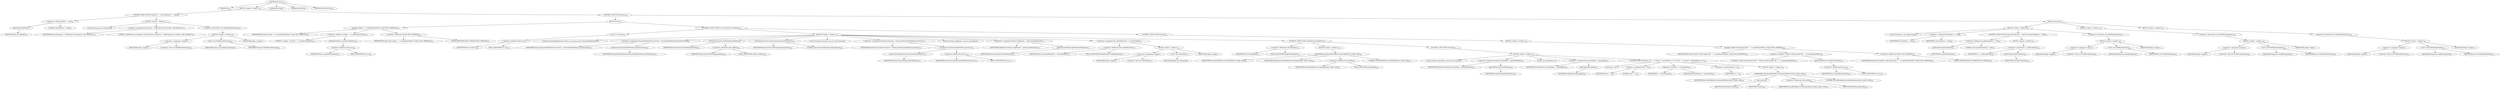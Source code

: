 digraph "execute" {  
"205" [label = <(METHOD,execute)<SUB>254</SUB>> ]
"6" [label = <(PARAM,this)<SUB>254</SUB>> ]
"206" [label = <(BLOCK,&lt;empty&gt;,&lt;empty&gt;)<SUB>255</SUB>> ]
"207" [label = <(CONTROL_STRUCTURE,if (getFile() == null),if (getFile() == null))<SUB>257</SUB>> ]
"208" [label = <(&lt;operator&gt;.equals,getFile() == null)<SUB>257</SUB>> ]
"209" [label = <(getFile,this.getFile())<SUB>257</SUB>> ]
"5" [label = <(IDENTIFIER,this,this.getFile())<SUB>257</SUB>> ]
"210" [label = <(LITERAL,null,getFile() == null)<SUB>257</SUB>> ]
"211" [label = <(BLOCK,&lt;empty&gt;,&lt;empty&gt;)<SUB>257</SUB>> ]
"212" [label = <(LOCAL,String msg: java.lang.String)> ]
"213" [label = <(&lt;operator&gt;.assignment,String msg = &quot;XmlProperty task requires a file attribute&quot;)<SUB>258</SUB>> ]
"214" [label = <(IDENTIFIER,msg,String msg = &quot;XmlProperty task requires a file attribute&quot;)<SUB>258</SUB>> ]
"215" [label = <(LITERAL,&quot;XmlProperty task requires a file attribute&quot;,String msg = &quot;XmlProperty task requires a file attribute&quot;)<SUB>258</SUB>> ]
"216" [label = <(&lt;operator&gt;.throw,throw new BuildException(msg);)<SUB>259</SUB>> ]
"217" [label = <(BLOCK,&lt;empty&gt;,&lt;empty&gt;)<SUB>259</SUB>> ]
"218" [label = <(&lt;operator&gt;.assignment,&lt;empty&gt;)> ]
"219" [label = <(IDENTIFIER,$obj1,&lt;empty&gt;)> ]
"220" [label = <(&lt;operator&gt;.alloc,new BuildException(msg))<SUB>259</SUB>> ]
"221" [label = <(&lt;init&gt;,new BuildException(msg))<SUB>259</SUB>> ]
"222" [label = <(IDENTIFIER,$obj1,new BuildException(msg))> ]
"223" [label = <(IDENTIFIER,msg,new BuildException(msg))<SUB>259</SUB>> ]
"224" [label = <(IDENTIFIER,$obj1,&lt;empty&gt;)> ]
"225" [label = <(CONTROL_STRUCTURE,try,try)<SUB>262</SUB>> ]
"226" [label = <(BLOCK,try,try)<SUB>262</SUB>> ]
"227" [label = <(log,log(&quot;Loading &quot; + src.getAbsolutePath(), Project.MSG_VERBOSE))<SUB>263</SUB>> ]
"7" [label = <(IDENTIFIER,this,log(&quot;Loading &quot; + src.getAbsolutePath(), Project.MSG_VERBOSE))<SUB>263</SUB>> ]
"228" [label = <(&lt;operator&gt;.addition,&quot;Loading &quot; + src.getAbsolutePath())<SUB>263</SUB>> ]
"229" [label = <(LITERAL,&quot;Loading &quot;,&quot;Loading &quot; + src.getAbsolutePath())<SUB>263</SUB>> ]
"230" [label = <(getAbsolutePath,src.getAbsolutePath())<SUB>263</SUB>> ]
"231" [label = <(&lt;operator&gt;.fieldAccess,this.src)<SUB>263</SUB>> ]
"232" [label = <(IDENTIFIER,this,src.getAbsolutePath())<SUB>263</SUB>> ]
"233" [label = <(FIELD_IDENTIFIER,src,src)<SUB>263</SUB>> ]
"234" [label = <(&lt;operator&gt;.fieldAccess,Project.MSG_VERBOSE)<SUB>263</SUB>> ]
"235" [label = <(IDENTIFIER,Project,log(&quot;Loading &quot; + src.getAbsolutePath(), Project.MSG_VERBOSE))<SUB>263</SUB>> ]
"236" [label = <(FIELD_IDENTIFIER,MSG_VERBOSE,MSG_VERBOSE)<SUB>263</SUB>> ]
"237" [label = <(CONTROL_STRUCTURE,if (src.exists()),if (src.exists()))<SUB>265</SUB>> ]
"238" [label = <(exists,src.exists())<SUB>265</SUB>> ]
"239" [label = <(&lt;operator&gt;.fieldAccess,this.src)<SUB>265</SUB>> ]
"240" [label = <(IDENTIFIER,this,src.exists())<SUB>265</SUB>> ]
"241" [label = <(FIELD_IDENTIFIER,src,src)<SUB>265</SUB>> ]
"242" [label = <(BLOCK,&lt;empty&gt;,&lt;empty&gt;)<SUB>265</SUB>> ]
"243" [label = <(LOCAL,DocumentBuilderFactory factory: javax.xml.parsers.DocumentBuilderFactory)> ]
"244" [label = <(&lt;operator&gt;.assignment,DocumentBuilderFactory factory = DocumentBuilderFactory.newInstance())<SUB>267</SUB>> ]
"245" [label = <(IDENTIFIER,factory,DocumentBuilderFactory factory = DocumentBuilderFactory.newInstance())<SUB>267</SUB>> ]
"246" [label = <(newInstance,DocumentBuilderFactory.newInstance())<SUB>267</SUB>> ]
"247" [label = <(IDENTIFIER,DocumentBuilderFactory,DocumentBuilderFactory.newInstance())<SUB>267</SUB>> ]
"248" [label = <(setValidating,factory.setValidating(validate))<SUB>268</SUB>> ]
"249" [label = <(IDENTIFIER,factory,factory.setValidating(validate))<SUB>268</SUB>> ]
"250" [label = <(&lt;operator&gt;.fieldAccess,this.validate)<SUB>268</SUB>> ]
"251" [label = <(IDENTIFIER,this,factory.setValidating(validate))<SUB>268</SUB>> ]
"252" [label = <(FIELD_IDENTIFIER,validate,validate)<SUB>268</SUB>> ]
"253" [label = <(setNamespaceAware,factory.setNamespaceAware(false))<SUB>269</SUB>> ]
"254" [label = <(IDENTIFIER,factory,factory.setNamespaceAware(false))<SUB>269</SUB>> ]
"255" [label = <(LITERAL,false,factory.setNamespaceAware(false))<SUB>269</SUB>> ]
"256" [label = <(LOCAL,Document document: org.w3c.dom.Document)> ]
"257" [label = <(&lt;operator&gt;.assignment,Document document = factory.newDocumentBuilder().parse(src))<SUB>270</SUB>> ]
"258" [label = <(IDENTIFIER,document,Document document = factory.newDocumentBuilder().parse(src))<SUB>270</SUB>> ]
"259" [label = <(parse,factory.newDocumentBuilder().parse(src))<SUB>270</SUB>> ]
"260" [label = <(newDocumentBuilder,factory.newDocumentBuilder())<SUB>270</SUB>> ]
"261" [label = <(IDENTIFIER,factory,factory.newDocumentBuilder())<SUB>270</SUB>> ]
"262" [label = <(&lt;operator&gt;.fieldAccess,this.src)<SUB>270</SUB>> ]
"263" [label = <(IDENTIFIER,this,factory.newDocumentBuilder().parse(src))<SUB>270</SUB>> ]
"264" [label = <(FIELD_IDENTIFIER,src,src)<SUB>270</SUB>> ]
"265" [label = <(LOCAL,Element topElement: org.w3c.dom.Element)> ]
"266" [label = <(&lt;operator&gt;.assignment,Element topElement = getDocumentElement())<SUB>271</SUB>> ]
"267" [label = <(IDENTIFIER,topElement,Element topElement = getDocumentElement())<SUB>271</SUB>> ]
"268" [label = <(getDocumentElement,getDocumentElement())<SUB>271</SUB>> ]
"269" [label = <(IDENTIFIER,document,getDocumentElement())<SUB>271</SUB>> ]
"270" [label = <(&lt;operator&gt;.assignment,this.addedAttributes = new Hashtable())<SUB>277</SUB>> ]
"271" [label = <(&lt;operator&gt;.fieldAccess,this.addedAttributes)<SUB>277</SUB>> ]
"272" [label = <(IDENTIFIER,this,this.addedAttributes = new Hashtable())<SUB>277</SUB>> ]
"273" [label = <(FIELD_IDENTIFIER,addedAttributes,addedAttributes)<SUB>277</SUB>> ]
"274" [label = <(BLOCK,&lt;empty&gt;,&lt;empty&gt;)<SUB>277</SUB>> ]
"275" [label = <(&lt;operator&gt;.assignment,&lt;empty&gt;)> ]
"276" [label = <(IDENTIFIER,$obj2,&lt;empty&gt;)> ]
"277" [label = <(&lt;operator&gt;.alloc,new Hashtable())<SUB>277</SUB>> ]
"278" [label = <(&lt;init&gt;,new Hashtable())<SUB>277</SUB>> ]
"279" [label = <(IDENTIFIER,$obj2,new Hashtable())> ]
"280" [label = <(IDENTIFIER,$obj2,&lt;empty&gt;)> ]
"281" [label = <(CONTROL_STRUCTURE,if (keepRoot),if (keepRoot))<SUB>279</SUB>> ]
"282" [label = <(&lt;operator&gt;.fieldAccess,this.keepRoot)<SUB>279</SUB>> ]
"283" [label = <(IDENTIFIER,this,if (keepRoot))<SUB>279</SUB>> ]
"284" [label = <(FIELD_IDENTIFIER,keepRoot,keepRoot)<SUB>279</SUB>> ]
"285" [label = <(BLOCK,&lt;empty&gt;,&lt;empty&gt;)<SUB>279</SUB>> ]
"286" [label = <(addNodeRecursively,addNodeRecursively(topElement, prefix, null))<SUB>280</SUB>> ]
"8" [label = <(IDENTIFIER,this,addNodeRecursively(topElement, prefix, null))<SUB>280</SUB>> ]
"287" [label = <(IDENTIFIER,topElement,addNodeRecursively(topElement, prefix, null))<SUB>280</SUB>> ]
"288" [label = <(&lt;operator&gt;.fieldAccess,this.prefix)<SUB>280</SUB>> ]
"289" [label = <(IDENTIFIER,this,addNodeRecursively(topElement, prefix, null))<SUB>280</SUB>> ]
"290" [label = <(FIELD_IDENTIFIER,prefix,prefix)<SUB>280</SUB>> ]
"291" [label = <(LITERAL,null,addNodeRecursively(topElement, prefix, null))<SUB>280</SUB>> ]
"292" [label = <(CONTROL_STRUCTURE,else,else)<SUB>281</SUB>> ]
"293" [label = <(BLOCK,&lt;empty&gt;,&lt;empty&gt;)<SUB>281</SUB>> ]
"294" [label = <(LOCAL,NodeList topChildren: org.w3c.dom.NodeList)> ]
"295" [label = <(&lt;operator&gt;.assignment,NodeList topChildren = getChildNodes())<SUB>282</SUB>> ]
"296" [label = <(IDENTIFIER,topChildren,NodeList topChildren = getChildNodes())<SUB>282</SUB>> ]
"297" [label = <(getChildNodes,getChildNodes())<SUB>282</SUB>> ]
"298" [label = <(IDENTIFIER,topElement,getChildNodes())<SUB>282</SUB>> ]
"299" [label = <(LOCAL,int numChildren: int)> ]
"300" [label = <(&lt;operator&gt;.assignment,int numChildren = getLength())<SUB>283</SUB>> ]
"301" [label = <(IDENTIFIER,numChildren,int numChildren = getLength())<SUB>283</SUB>> ]
"302" [label = <(getLength,getLength())<SUB>283</SUB>> ]
"303" [label = <(IDENTIFIER,topChildren,getLength())<SUB>283</SUB>> ]
"304" [label = <(CONTROL_STRUCTURE,for (int i = 0; Some(i &lt; numChildren); i++),for (int i = 0; Some(i &lt; numChildren); i++))<SUB>284</SUB>> ]
"305" [label = <(LOCAL,int i: int)> ]
"306" [label = <(&lt;operator&gt;.assignment,int i = 0)<SUB>284</SUB>> ]
"307" [label = <(IDENTIFIER,i,int i = 0)<SUB>284</SUB>> ]
"308" [label = <(LITERAL,0,int i = 0)<SUB>284</SUB>> ]
"309" [label = <(&lt;operator&gt;.lessThan,i &lt; numChildren)<SUB>284</SUB>> ]
"310" [label = <(IDENTIFIER,i,i &lt; numChildren)<SUB>284</SUB>> ]
"311" [label = <(IDENTIFIER,numChildren,i &lt; numChildren)<SUB>284</SUB>> ]
"312" [label = <(&lt;operator&gt;.postIncrement,i++)<SUB>284</SUB>> ]
"313" [label = <(IDENTIFIER,i,i++)<SUB>284</SUB>> ]
"314" [label = <(BLOCK,&lt;empty&gt;,&lt;empty&gt;)<SUB>284</SUB>> ]
"315" [label = <(addNodeRecursively,addNodeRecursively(topChildren.item(i), prefix, null))<SUB>285</SUB>> ]
"9" [label = <(IDENTIFIER,this,addNodeRecursively(topChildren.item(i), prefix, null))<SUB>285</SUB>> ]
"316" [label = <(item,item(i))<SUB>285</SUB>> ]
"317" [label = <(IDENTIFIER,topChildren,item(i))<SUB>285</SUB>> ]
"318" [label = <(IDENTIFIER,i,item(i))<SUB>285</SUB>> ]
"319" [label = <(&lt;operator&gt;.fieldAccess,this.prefix)<SUB>285</SUB>> ]
"320" [label = <(IDENTIFIER,this,addNodeRecursively(topChildren.item(i), prefix, null))<SUB>285</SUB>> ]
"321" [label = <(FIELD_IDENTIFIER,prefix,prefix)<SUB>285</SUB>> ]
"322" [label = <(LITERAL,null,addNodeRecursively(topChildren.item(i), prefix, null))<SUB>285</SUB>> ]
"323" [label = <(CONTROL_STRUCTURE,else,else)<SUB>289</SUB>> ]
"324" [label = <(BLOCK,&lt;empty&gt;,&lt;empty&gt;)<SUB>289</SUB>> ]
"325" [label = <(log,log(&quot;Unable to find property file: &quot; + src.getAbsolutePath(), Project.MSG_VERBOSE))<SUB>290</SUB>> ]
"10" [label = <(IDENTIFIER,this,log(&quot;Unable to find property file: &quot; + src.getAbsolutePath(), Project.MSG_VERBOSE))<SUB>290</SUB>> ]
"326" [label = <(&lt;operator&gt;.addition,&quot;Unable to find property file: &quot; + src.getAbsolutePath())<SUB>290</SUB>> ]
"327" [label = <(LITERAL,&quot;Unable to find property file: &quot;,&quot;Unable to find property file: &quot; + src.getAbsolutePath())<SUB>290</SUB>> ]
"328" [label = <(getAbsolutePath,src.getAbsolutePath())<SUB>290</SUB>> ]
"329" [label = <(&lt;operator&gt;.fieldAccess,this.src)<SUB>290</SUB>> ]
"330" [label = <(IDENTIFIER,this,src.getAbsolutePath())<SUB>290</SUB>> ]
"331" [label = <(FIELD_IDENTIFIER,src,src)<SUB>290</SUB>> ]
"332" [label = <(&lt;operator&gt;.fieldAccess,Project.MSG_VERBOSE)<SUB>291</SUB>> ]
"333" [label = <(IDENTIFIER,Project,log(&quot;Unable to find property file: &quot; + src.getAbsolutePath(), Project.MSG_VERBOSE))<SUB>291</SUB>> ]
"334" [label = <(FIELD_IDENTIFIER,MSG_VERBOSE,MSG_VERBOSE)<SUB>291</SUB>> ]
"335" [label = <(BLOCK,catch,catch)> ]
"336" [label = <(BLOCK,&lt;empty&gt;,&lt;empty&gt;)<SUB>294</SUB>> ]
"337" [label = <(LOCAL,Exception x: java.lang.Exception)> ]
"338" [label = <(&lt;operator&gt;.assignment,Exception x = sxe)<SUB>296</SUB>> ]
"339" [label = <(IDENTIFIER,x,Exception x = sxe)<SUB>296</SUB>> ]
"340" [label = <(IDENTIFIER,sxe,Exception x = sxe)<SUB>296</SUB>> ]
"341" [label = <(CONTROL_STRUCTURE,if (sxe.getException() != null),if (sxe.getException() != null))<SUB>297</SUB>> ]
"342" [label = <(&lt;operator&gt;.notEquals,sxe.getException() != null)<SUB>297</SUB>> ]
"343" [label = <(getException,getException())<SUB>297</SUB>> ]
"344" [label = <(IDENTIFIER,sxe,getException())<SUB>297</SUB>> ]
"345" [label = <(LITERAL,null,sxe.getException() != null)<SUB>297</SUB>> ]
"346" [label = <(BLOCK,&lt;empty&gt;,&lt;empty&gt;)<SUB>297</SUB>> ]
"347" [label = <(&lt;operator&gt;.assignment,x = getException())<SUB>298</SUB>> ]
"348" [label = <(IDENTIFIER,x,x = getException())<SUB>298</SUB>> ]
"349" [label = <(getException,getException())<SUB>298</SUB>> ]
"350" [label = <(IDENTIFIER,sxe,getException())<SUB>298</SUB>> ]
"351" [label = <(&lt;operator&gt;.throw,throw new BuildException(x);)<SUB>300</SUB>> ]
"352" [label = <(BLOCK,&lt;empty&gt;,&lt;empty&gt;)<SUB>300</SUB>> ]
"353" [label = <(&lt;operator&gt;.assignment,&lt;empty&gt;)> ]
"354" [label = <(IDENTIFIER,$obj3,&lt;empty&gt;)> ]
"355" [label = <(&lt;operator&gt;.alloc,new BuildException(x))<SUB>300</SUB>> ]
"356" [label = <(&lt;init&gt;,new BuildException(x))<SUB>300</SUB>> ]
"357" [label = <(IDENTIFIER,$obj3,new BuildException(x))> ]
"358" [label = <(IDENTIFIER,x,new BuildException(x))<SUB>300</SUB>> ]
"359" [label = <(IDENTIFIER,$obj3,&lt;empty&gt;)> ]
"360" [label = <(BLOCK,&lt;empty&gt;,&lt;empty&gt;)<SUB>302</SUB>> ]
"361" [label = <(&lt;operator&gt;.throw,throw new BuildException(pce);)<SUB>304</SUB>> ]
"362" [label = <(BLOCK,&lt;empty&gt;,&lt;empty&gt;)<SUB>304</SUB>> ]
"363" [label = <(&lt;operator&gt;.assignment,&lt;empty&gt;)> ]
"364" [label = <(IDENTIFIER,$obj4,&lt;empty&gt;)> ]
"365" [label = <(&lt;operator&gt;.alloc,new BuildException(pce))<SUB>304</SUB>> ]
"366" [label = <(&lt;init&gt;,new BuildException(pce))<SUB>304</SUB>> ]
"367" [label = <(IDENTIFIER,$obj4,new BuildException(pce))> ]
"368" [label = <(IDENTIFIER,pce,new BuildException(pce))<SUB>304</SUB>> ]
"369" [label = <(IDENTIFIER,$obj4,&lt;empty&gt;)> ]
"370" [label = <(BLOCK,&lt;empty&gt;,&lt;empty&gt;)<SUB>305</SUB>> ]
"371" [label = <(&lt;operator&gt;.throw,throw new BuildException(ioe);)<SUB>307</SUB>> ]
"372" [label = <(BLOCK,&lt;empty&gt;,&lt;empty&gt;)<SUB>307</SUB>> ]
"373" [label = <(&lt;operator&gt;.assignment,&lt;empty&gt;)> ]
"374" [label = <(IDENTIFIER,$obj5,&lt;empty&gt;)> ]
"375" [label = <(&lt;operator&gt;.alloc,new BuildException(ioe))<SUB>307</SUB>> ]
"376" [label = <(&lt;init&gt;,new BuildException(ioe))<SUB>307</SUB>> ]
"377" [label = <(IDENTIFIER,$obj5,new BuildException(ioe))> ]
"378" [label = <(IDENTIFIER,ioe,new BuildException(ioe))<SUB>307</SUB>> ]
"379" [label = <(IDENTIFIER,$obj5,&lt;empty&gt;)> ]
"380" [label = <(MODIFIER,PUBLIC)> ]
"381" [label = <(MODIFIER,VIRTUAL)> ]
"382" [label = <(METHOD_RETURN,void)<SUB>254</SUB>> ]
  "205" -> "6" 
  "205" -> "206" 
  "205" -> "380" 
  "205" -> "381" 
  "205" -> "382" 
  "206" -> "207" 
  "206" -> "225" 
  "207" -> "208" 
  "207" -> "211" 
  "208" -> "209" 
  "208" -> "210" 
  "209" -> "5" 
  "211" -> "212" 
  "211" -> "213" 
  "211" -> "216" 
  "213" -> "214" 
  "213" -> "215" 
  "216" -> "217" 
  "217" -> "218" 
  "217" -> "221" 
  "217" -> "224" 
  "218" -> "219" 
  "218" -> "220" 
  "221" -> "222" 
  "221" -> "223" 
  "225" -> "226" 
  "225" -> "335" 
  "226" -> "227" 
  "226" -> "237" 
  "227" -> "7" 
  "227" -> "228" 
  "227" -> "234" 
  "228" -> "229" 
  "228" -> "230" 
  "230" -> "231" 
  "231" -> "232" 
  "231" -> "233" 
  "234" -> "235" 
  "234" -> "236" 
  "237" -> "238" 
  "237" -> "242" 
  "237" -> "323" 
  "238" -> "239" 
  "239" -> "240" 
  "239" -> "241" 
  "242" -> "243" 
  "242" -> "244" 
  "242" -> "248" 
  "242" -> "253" 
  "242" -> "256" 
  "242" -> "257" 
  "242" -> "265" 
  "242" -> "266" 
  "242" -> "270" 
  "242" -> "281" 
  "244" -> "245" 
  "244" -> "246" 
  "246" -> "247" 
  "248" -> "249" 
  "248" -> "250" 
  "250" -> "251" 
  "250" -> "252" 
  "253" -> "254" 
  "253" -> "255" 
  "257" -> "258" 
  "257" -> "259" 
  "259" -> "260" 
  "259" -> "262" 
  "260" -> "261" 
  "262" -> "263" 
  "262" -> "264" 
  "266" -> "267" 
  "266" -> "268" 
  "268" -> "269" 
  "270" -> "271" 
  "270" -> "274" 
  "271" -> "272" 
  "271" -> "273" 
  "274" -> "275" 
  "274" -> "278" 
  "274" -> "280" 
  "275" -> "276" 
  "275" -> "277" 
  "278" -> "279" 
  "281" -> "282" 
  "281" -> "285" 
  "281" -> "292" 
  "282" -> "283" 
  "282" -> "284" 
  "285" -> "286" 
  "286" -> "8" 
  "286" -> "287" 
  "286" -> "288" 
  "286" -> "291" 
  "288" -> "289" 
  "288" -> "290" 
  "292" -> "293" 
  "293" -> "294" 
  "293" -> "295" 
  "293" -> "299" 
  "293" -> "300" 
  "293" -> "304" 
  "295" -> "296" 
  "295" -> "297" 
  "297" -> "298" 
  "300" -> "301" 
  "300" -> "302" 
  "302" -> "303" 
  "304" -> "305" 
  "304" -> "306" 
  "304" -> "309" 
  "304" -> "312" 
  "304" -> "314" 
  "306" -> "307" 
  "306" -> "308" 
  "309" -> "310" 
  "309" -> "311" 
  "312" -> "313" 
  "314" -> "315" 
  "315" -> "9" 
  "315" -> "316" 
  "315" -> "319" 
  "315" -> "322" 
  "316" -> "317" 
  "316" -> "318" 
  "319" -> "320" 
  "319" -> "321" 
  "323" -> "324" 
  "324" -> "325" 
  "325" -> "10" 
  "325" -> "326" 
  "325" -> "332" 
  "326" -> "327" 
  "326" -> "328" 
  "328" -> "329" 
  "329" -> "330" 
  "329" -> "331" 
  "332" -> "333" 
  "332" -> "334" 
  "335" -> "336" 
  "335" -> "360" 
  "335" -> "370" 
  "336" -> "337" 
  "336" -> "338" 
  "336" -> "341" 
  "336" -> "351" 
  "338" -> "339" 
  "338" -> "340" 
  "341" -> "342" 
  "341" -> "346" 
  "342" -> "343" 
  "342" -> "345" 
  "343" -> "344" 
  "346" -> "347" 
  "347" -> "348" 
  "347" -> "349" 
  "349" -> "350" 
  "351" -> "352" 
  "352" -> "353" 
  "352" -> "356" 
  "352" -> "359" 
  "353" -> "354" 
  "353" -> "355" 
  "356" -> "357" 
  "356" -> "358" 
  "360" -> "361" 
  "361" -> "362" 
  "362" -> "363" 
  "362" -> "366" 
  "362" -> "369" 
  "363" -> "364" 
  "363" -> "365" 
  "366" -> "367" 
  "366" -> "368" 
  "370" -> "371" 
  "371" -> "372" 
  "372" -> "373" 
  "372" -> "376" 
  "372" -> "379" 
  "373" -> "374" 
  "373" -> "375" 
  "376" -> "377" 
  "376" -> "378" 
}
